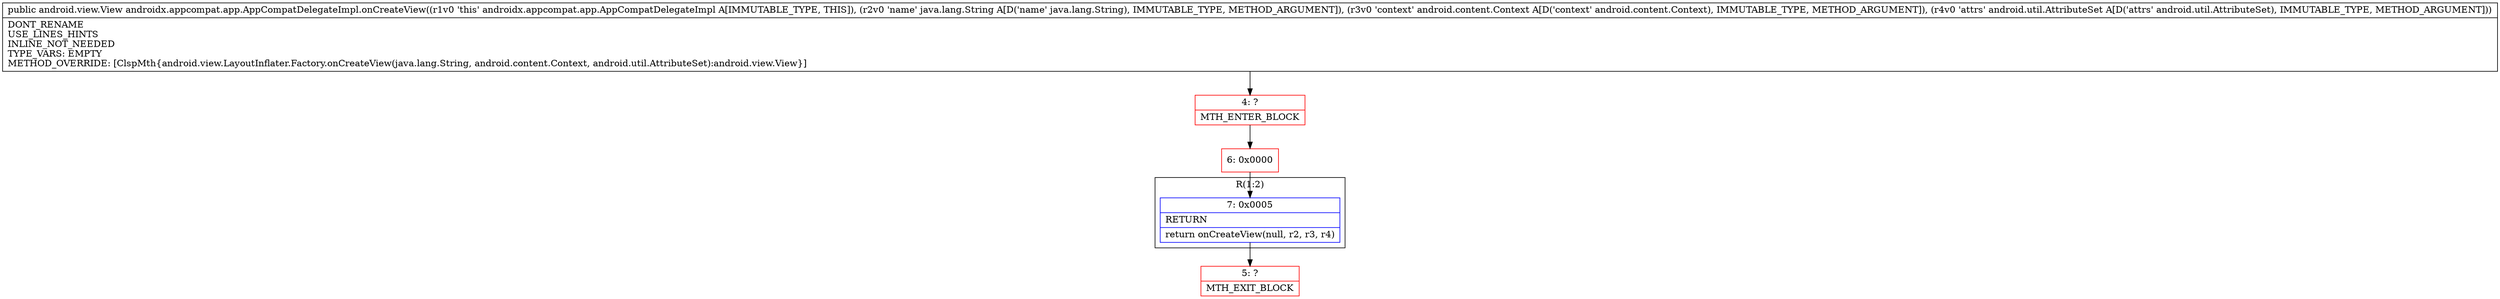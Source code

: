 digraph "CFG forandroidx.appcompat.app.AppCompatDelegateImpl.onCreateView(Ljava\/lang\/String;Landroid\/content\/Context;Landroid\/util\/AttributeSet;)Landroid\/view\/View;" {
subgraph cluster_Region_1149436012 {
label = "R(1:2)";
node [shape=record,color=blue];
Node_7 [shape=record,label="{7\:\ 0x0005|RETURN\l|return onCreateView(null, r2, r3, r4)\l}"];
}
Node_4 [shape=record,color=red,label="{4\:\ ?|MTH_ENTER_BLOCK\l}"];
Node_6 [shape=record,color=red,label="{6\:\ 0x0000}"];
Node_5 [shape=record,color=red,label="{5\:\ ?|MTH_EXIT_BLOCK\l}"];
MethodNode[shape=record,label="{public android.view.View androidx.appcompat.app.AppCompatDelegateImpl.onCreateView((r1v0 'this' androidx.appcompat.app.AppCompatDelegateImpl A[IMMUTABLE_TYPE, THIS]), (r2v0 'name' java.lang.String A[D('name' java.lang.String), IMMUTABLE_TYPE, METHOD_ARGUMENT]), (r3v0 'context' android.content.Context A[D('context' android.content.Context), IMMUTABLE_TYPE, METHOD_ARGUMENT]), (r4v0 'attrs' android.util.AttributeSet A[D('attrs' android.util.AttributeSet), IMMUTABLE_TYPE, METHOD_ARGUMENT]))  | DONT_RENAME\lUSE_LINES_HINTS\lINLINE_NOT_NEEDED\lTYPE_VARS: EMPTY\lMETHOD_OVERRIDE: [ClspMth\{android.view.LayoutInflater.Factory.onCreateView(java.lang.String, android.content.Context, android.util.AttributeSet):android.view.View\}]\l}"];
MethodNode -> Node_4;Node_7 -> Node_5;
Node_4 -> Node_6;
Node_6 -> Node_7;
}

